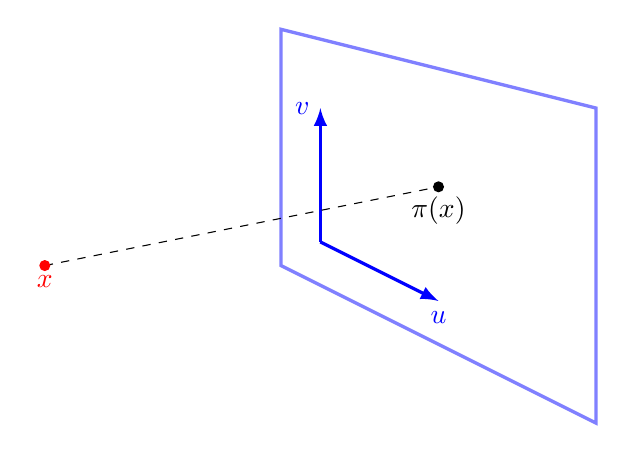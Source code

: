 \begin{tikzpicture}[scale=1]
\tikzset{
line/.style = {
shorten <=-0mm, shorten >=-0mm
},
vector/.style = {
thick,-latex
},
dot/.style = {
insert path={
  node[scale=2]{.}
}
},
perp/.style = {draw,angle eccentricity=.5, angle radius=2mm},
}

% le plan
\draw[very thick,blue!50]
  (0,0) coordinate (P1)
  -- ++(0,3) coordinate (P2)
  -- ++(4,-1) coordinate (P3)
  -- ++(0,-4) coordinate (P4)
  -- cycle
%  (P3) node[below left]{$\mathcal{P}$}
;
%les points A,B,C
\path
  (0.5,0.3) coordinate(A)
  +(-0,1.7) coordinate (B)
  +(1.5,-0.75) coordinate(C)
;

\draw[->,>=latex,blue,very thick] (A) -- (C) node[below]{$u$};
\draw[->,>=latex,blue,very thick] (A) -- (B) node[left]{$v$};

\path
  (-3,0) coordinate (X)
  (2,1) coordinate (P)
;

\draw[dashed] (X) -- (P);

\fill[red]  (X) circle (2pt) node[below]{$x$};
\fill (P) circle (2pt) node[below]{$\pi(x)$};

\end{tikzpicture}